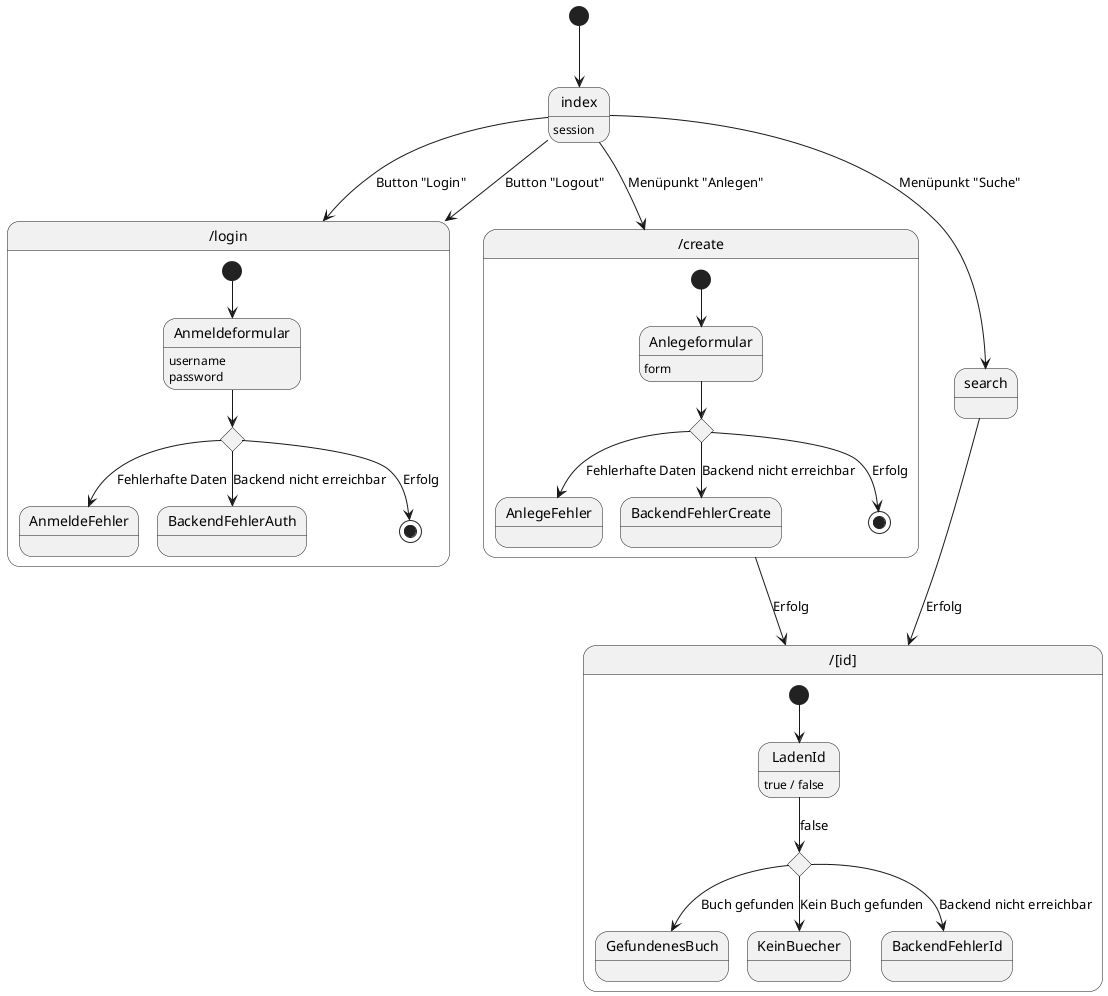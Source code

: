 @startuml Zustandsdiagramm

[*] --> index
index: session

state "/login" as auth {
    Anmeldeformular: username
    Anmeldeformular: password
    state Anmeldergebnis <<choice>>

    [*] --> Anmeldeformular
    Anmeldeformular --> Anmeldergebnis
    Anmeldergebnis --> AnmeldeFehler: Fehlerhafte Daten
    Anmeldergebnis --> BackendFehlerAuth: Backend nicht erreichbar
    Anmeldergebnis --> [*]: Erfolg
}

state "/create" as create {
    Anlegeformular: form
    state Anmeldeergebnis <<choice>>

    [*] --> Anlegeformular
    Anlegeformular --> Anmeldeergebnis
    Anmeldeergebnis --> AnlegeFehler: Fehlerhafte Daten
    Anmeldeergebnis --> BackendFehlerCreate: Backend nicht erreichbar
    Anmeldeergebnis --> [*]: Erfolg
}

state "/[id]" as id {
    LadenId: true / false
    state Ladeergebnis <<choice>>

    [*] --> LadenId
    LadenId --> Ladeergebnis: false
    Ladeergebnis --> GefundenesBuch: Buch gefunden
    Ladeergebnis --> KeinBuecher: Kein Buch gefunden
    Ladeergebnis --> BackendFehlerId: Backend nicht erreichbar
}

index --> auth: Button "Login"
index --> auth: Button "Logout"
index --> create: Menüpunkt "Anlegen"
index --> search: Menüpunkt "Suche"
create --> id: Erfolg
search --> id: Erfolg


@enduml